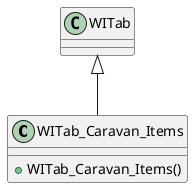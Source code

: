 @startuml
class WITab_Caravan_Items {
    + WITab_Caravan_Items()
}
WITab <|-- WITab_Caravan_Items
@enduml
